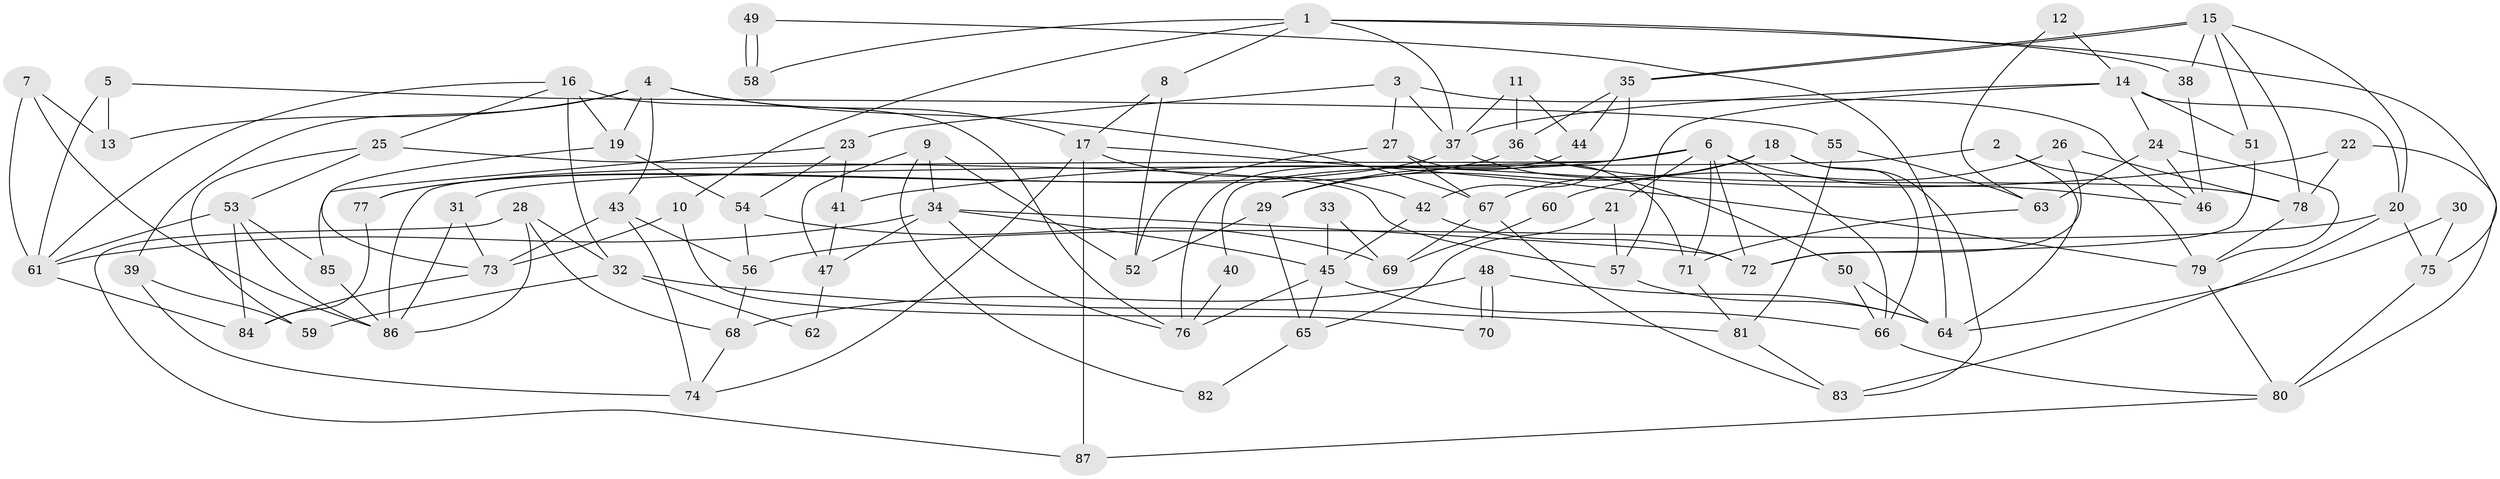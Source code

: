 // Generated by graph-tools (version 1.1) at 2025/36/03/09/25 02:36:23]
// undirected, 87 vertices, 174 edges
graph export_dot {
graph [start="1"]
  node [color=gray90,style=filled];
  1;
  2;
  3;
  4;
  5;
  6;
  7;
  8;
  9;
  10;
  11;
  12;
  13;
  14;
  15;
  16;
  17;
  18;
  19;
  20;
  21;
  22;
  23;
  24;
  25;
  26;
  27;
  28;
  29;
  30;
  31;
  32;
  33;
  34;
  35;
  36;
  37;
  38;
  39;
  40;
  41;
  42;
  43;
  44;
  45;
  46;
  47;
  48;
  49;
  50;
  51;
  52;
  53;
  54;
  55;
  56;
  57;
  58;
  59;
  60;
  61;
  62;
  63;
  64;
  65;
  66;
  67;
  68;
  69;
  70;
  71;
  72;
  73;
  74;
  75;
  76;
  77;
  78;
  79;
  80;
  81;
  82;
  83;
  84;
  85;
  86;
  87;
  1 -- 75;
  1 -- 37;
  1 -- 8;
  1 -- 10;
  1 -- 38;
  1 -- 58;
  2 -- 64;
  2 -- 79;
  2 -- 31;
  3 -- 37;
  3 -- 27;
  3 -- 23;
  3 -- 46;
  4 -- 17;
  4 -- 67;
  4 -- 13;
  4 -- 19;
  4 -- 39;
  4 -- 43;
  5 -- 55;
  5 -- 61;
  5 -- 13;
  6 -- 29;
  6 -- 86;
  6 -- 21;
  6 -- 40;
  6 -- 46;
  6 -- 66;
  6 -- 71;
  6 -- 72;
  7 -- 13;
  7 -- 86;
  7 -- 61;
  8 -- 17;
  8 -- 52;
  9 -- 52;
  9 -- 34;
  9 -- 47;
  9 -- 82;
  10 -- 73;
  10 -- 70;
  11 -- 37;
  11 -- 44;
  11 -- 36;
  12 -- 63;
  12 -- 14;
  14 -- 24;
  14 -- 51;
  14 -- 20;
  14 -- 37;
  14 -- 57;
  15 -- 38;
  15 -- 35;
  15 -- 35;
  15 -- 20;
  15 -- 51;
  15 -- 78;
  16 -- 61;
  16 -- 19;
  16 -- 25;
  16 -- 32;
  16 -- 76;
  17 -- 74;
  17 -- 42;
  17 -- 79;
  17 -- 87;
  18 -- 66;
  18 -- 29;
  18 -- 67;
  18 -- 83;
  19 -- 73;
  19 -- 54;
  20 -- 56;
  20 -- 75;
  20 -- 83;
  21 -- 57;
  21 -- 65;
  22 -- 78;
  22 -- 80;
  22 -- 41;
  23 -- 54;
  23 -- 41;
  23 -- 85;
  24 -- 46;
  24 -- 79;
  24 -- 63;
  25 -- 57;
  25 -- 53;
  25 -- 59;
  26 -- 72;
  26 -- 78;
  26 -- 60;
  27 -- 71;
  27 -- 67;
  27 -- 52;
  28 -- 86;
  28 -- 32;
  28 -- 68;
  28 -- 87;
  29 -- 65;
  29 -- 52;
  30 -- 75;
  30 -- 64;
  31 -- 86;
  31 -- 73;
  32 -- 59;
  32 -- 62;
  32 -- 81;
  33 -- 69;
  33 -- 45;
  34 -- 45;
  34 -- 47;
  34 -- 61;
  34 -- 72;
  34 -- 76;
  35 -- 36;
  35 -- 42;
  35 -- 44;
  36 -- 78;
  36 -- 77;
  37 -- 77;
  37 -- 50;
  38 -- 46;
  39 -- 74;
  39 -- 59;
  40 -- 76;
  41 -- 47;
  42 -- 72;
  42 -- 45;
  43 -- 73;
  43 -- 56;
  43 -- 74;
  44 -- 76;
  45 -- 76;
  45 -- 65;
  45 -- 66;
  47 -- 62;
  48 -- 70;
  48 -- 70;
  48 -- 68;
  48 -- 64;
  49 -- 58;
  49 -- 58;
  49 -- 64;
  50 -- 66;
  50 -- 64;
  51 -- 72;
  53 -- 61;
  53 -- 84;
  53 -- 85;
  53 -- 86;
  54 -- 56;
  54 -- 69;
  55 -- 81;
  55 -- 63;
  56 -- 68;
  57 -- 64;
  60 -- 69;
  61 -- 84;
  63 -- 71;
  65 -- 82;
  66 -- 80;
  67 -- 83;
  67 -- 69;
  68 -- 74;
  71 -- 81;
  73 -- 84;
  75 -- 80;
  77 -- 84;
  78 -- 79;
  79 -- 80;
  80 -- 87;
  81 -- 83;
  85 -- 86;
}
